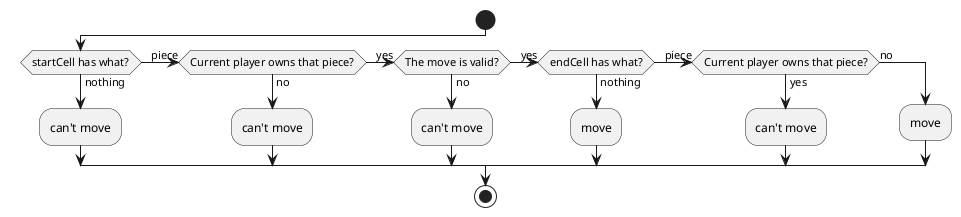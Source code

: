 @startuml makeMove
start
if (startCell has what?) then (nothing)
    :can't move;
(piece) elseif (Current player owns that piece?) then (no)
    :can't move;
(yes) elseif (The move is valid?) then (no)
    :can't move;
(yes) elseif (endCell has what?) then (nothing)
    :move;
(piece) elseif (Current player owns that piece?) then (yes)
    :can't move;
else (no)
    :move;
endif
stop
@enduml